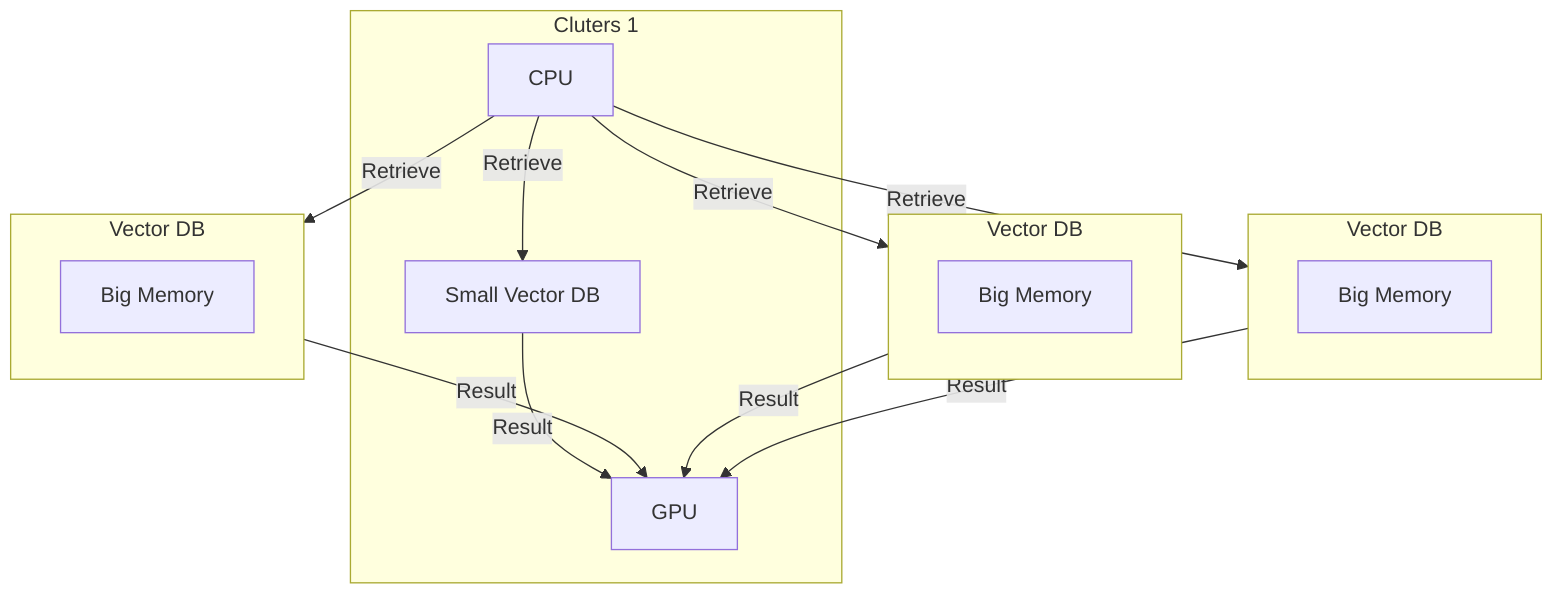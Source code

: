 flowchart TD
    subgraph c1[Cluters 1]
        CPU1[CPU]
        GPU1[GPU]
        sv[Small Vector DB]

        CPU1 -- Retrieve --> sv
        sv -- Result --> GPU1
    end

    subgraph c2[Vector DB]
        Memory1[Big Memory]
    end

    subgraph c3[Vector DB]
        Memory2[Big Memory]
    end

    subgraph c4[Vector DB]
        Memory3[Big Memory]
    end

    CPU1 -- Retrieve --> c2
    CPU1 -- Retrieve --> c3
    CPU1 -- Retrieve --> c4

    c2 -- Result --> GPU1
    c3 -- Result --> GPU1
    c4 -- Result --> GPU1